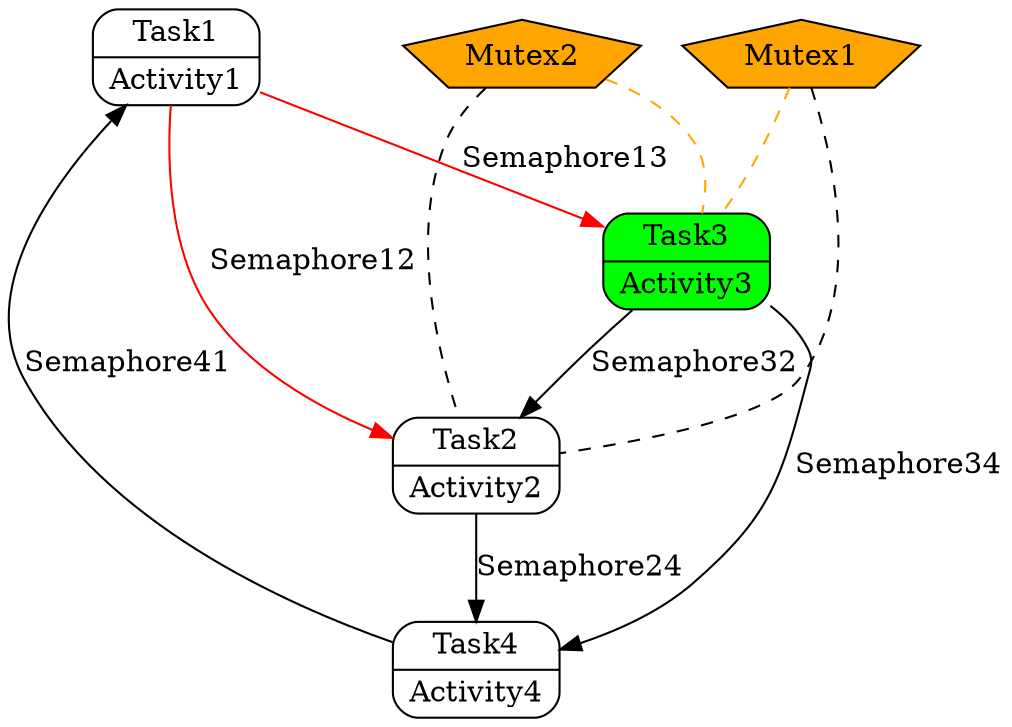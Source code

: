 // Flowchart
digraph {
	graph [bgcolor=transparent]
	Activity1 [label="{Task1|Activity1}" color=black fillcolor=transparent fontcolor=black shape=record style="rounded,filled"]
	Activity2 [label="{Task2|Activity2}" color=black fillcolor=transparent fontcolor=black shape=record style="rounded,filled"]
	Activity3 [label="{Task3|Activity3}" color=black fillcolor=green fontcolor=black shape=record style="rounded,filled"]
	Activity4 [label="{Task4|Activity4}" color=black fillcolor=transparent fontcolor=black shape=record style="rounded,filled"]
	Mutex1 [label=Mutex1 color=black fillcolor=orange fontcolor=black shape=polygon sides=5 style=filled]
	Mutex1 -> Activity2 [arrowhead=none color=black splines=polyline style=dashed]
	Mutex1 -> Activity3 [arrowhead=none color=orange splines=polyline style=dashed]
	Mutex2 [label=Mutex2 color=black fillcolor=orange fontcolor=black shape=polygon sides=5 style=filled]
	Mutex2 -> Activity2 [arrowhead=none color=black splines=polyline style=dashed]
	Mutex2 -> Activity3 [arrowhead=none color=orange splines=polyline style=dashed]
	Activity1 -> Activity2 [label=Semaphore12 color=red fontcolor=black splines=polyline]
	Activity1 -> Activity3 [label=Semaphore13 color=red fontcolor=black splines=polyline]
	Activity2 -> Activity4 [label=Semaphore24 color=black fontcolor=black splines=polyline]
	Activity3 -> Activity4 [label=Semaphore34 color=black fontcolor=black splines=polyline]
	Activity3 -> Activity2 [label=Semaphore32 color=black fontcolor=black splines=polyline]
	Activity4 -> Activity1 [label=Semaphore41 color=black fontcolor=black splines=polyline]
}
